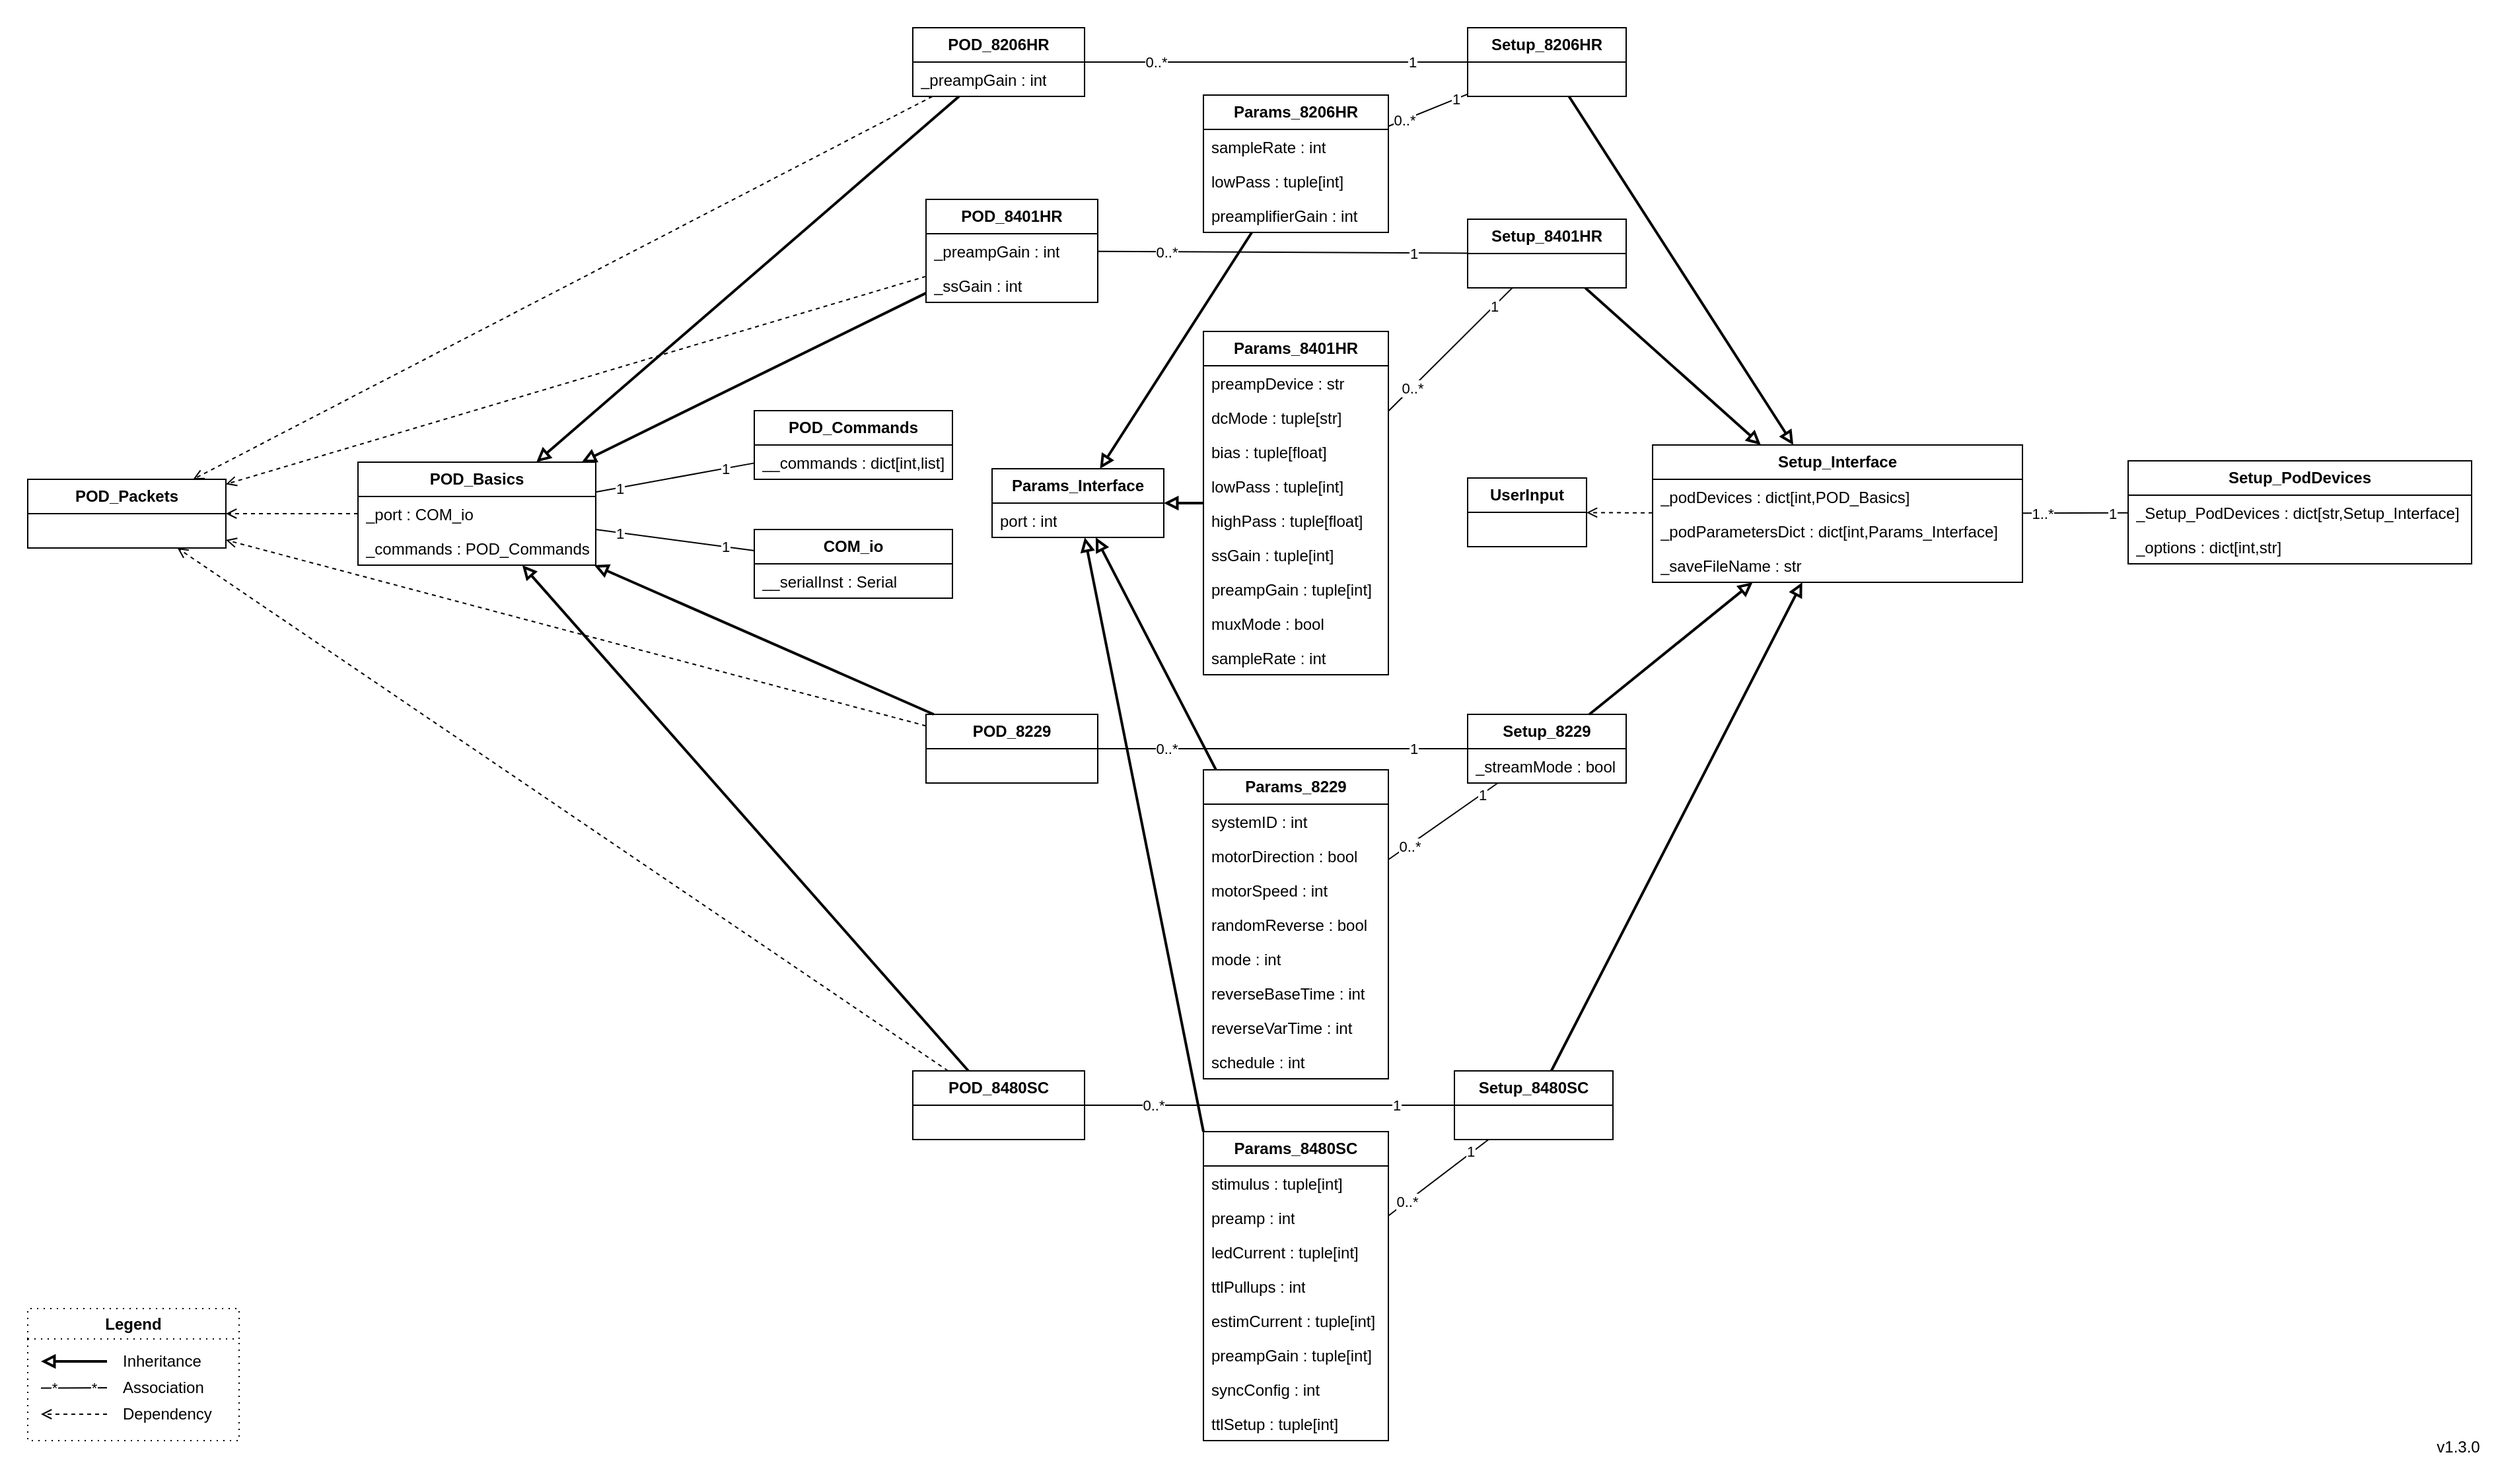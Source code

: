 <mxfile version="21.5.1" type="device">
  <diagram name="Page-1" id="8kIWOGsX5G2s9qzZLplj">
    <mxGraphModel dx="2268" dy="820" grid="1" gridSize="10" guides="1" tooltips="1" connect="1" arrows="1" fold="1" page="1" pageScale="1" pageWidth="850" pageHeight="1100" math="0" shadow="0">
      <root>
        <mxCell id="0" />
        <mxCell id="1" parent="0" />
        <mxCell id="rNg2EFlrI3MOSEz9Saxy-4" value="" style="rounded=0;whiteSpace=wrap;html=1;strokeColor=#FFFFFF;strokeWidth=1;" parent="1" vertex="1">
          <mxGeometry x="-800" y="40" width="1890" height="1110" as="geometry" />
        </mxCell>
        <mxCell id="bj3e3nzDXusCV7zQIcoZ-12" value="&lt;b&gt;POD_Commands&lt;/b&gt;" style="swimlane;fontStyle=0;childLayout=stackLayout;horizontal=1;startSize=26;fillColor=none;horizontalStack=0;resizeParent=1;resizeParentMax=0;resizeLast=0;collapsible=1;marginBottom=0;whiteSpace=wrap;html=1;" parent="1" vertex="1">
          <mxGeometry x="-230" y="350" width="150" height="52" as="geometry" />
        </mxCell>
        <mxCell id="bj3e3nzDXusCV7zQIcoZ-19" value="__commands : dict[int,list]" style="text;strokeColor=none;fillColor=none;align=left;verticalAlign=top;spacingLeft=4;spacingRight=4;overflow=hidden;rotatable=0;points=[[0,0.5],[1,0.5]];portConstraint=eastwest;whiteSpace=wrap;html=1;" parent="bj3e3nzDXusCV7zQIcoZ-12" vertex="1">
          <mxGeometry y="26" width="150" height="26" as="geometry" />
        </mxCell>
        <mxCell id="bj3e3nzDXusCV7zQIcoZ-21" value="&lt;b&gt;POD_8401HR&lt;/b&gt;" style="swimlane;fontStyle=0;childLayout=stackLayout;horizontal=1;startSize=26;fillColor=none;horizontalStack=0;resizeParent=1;resizeParentMax=0;resizeLast=0;collapsible=1;marginBottom=0;whiteSpace=wrap;html=1;" parent="1" vertex="1">
          <mxGeometry x="-100" y="190" width="130" height="78" as="geometry" />
        </mxCell>
        <mxCell id="bj3e3nzDXusCV7zQIcoZ-24" value="_preampGain : int" style="text;strokeColor=none;fillColor=none;align=left;verticalAlign=top;spacingLeft=4;spacingRight=4;overflow=hidden;rotatable=0;points=[[0,0.5],[1,0.5]];portConstraint=eastwest;whiteSpace=wrap;html=1;" parent="bj3e3nzDXusCV7zQIcoZ-21" vertex="1">
          <mxGeometry y="26" width="130" height="26" as="geometry" />
        </mxCell>
        <mxCell id="bj3e3nzDXusCV7zQIcoZ-30" value="_ssGain : int" style="text;strokeColor=none;fillColor=none;align=left;verticalAlign=top;spacingLeft=4;spacingRight=4;overflow=hidden;rotatable=0;points=[[0,0.5],[1,0.5]];portConstraint=eastwest;whiteSpace=wrap;html=1;" parent="bj3e3nzDXusCV7zQIcoZ-21" vertex="1">
          <mxGeometry y="52" width="130" height="26" as="geometry" />
        </mxCell>
        <mxCell id="bj3e3nzDXusCV7zQIcoZ-31" value="&lt;b&gt;POD_Packets&lt;/b&gt;" style="swimlane;fontStyle=0;childLayout=stackLayout;horizontal=1;startSize=26;fillColor=none;horizontalStack=0;resizeParent=1;resizeParentMax=0;resizeLast=0;collapsible=1;marginBottom=0;whiteSpace=wrap;html=1;" parent="1" vertex="1">
          <mxGeometry x="-780" y="402" width="150" height="52" as="geometry" />
        </mxCell>
        <mxCell id="bj3e3nzDXusCV7zQIcoZ-35" value="&lt;b&gt;COM_io&lt;/b&gt;" style="swimlane;fontStyle=0;childLayout=stackLayout;horizontal=1;startSize=26;fillColor=none;horizontalStack=0;resizeParent=1;resizeParentMax=0;resizeLast=0;collapsible=1;marginBottom=0;whiteSpace=wrap;html=1;" parent="1" vertex="1">
          <mxGeometry x="-230" y="440" width="150" height="52" as="geometry" />
        </mxCell>
        <mxCell id="bj3e3nzDXusCV7zQIcoZ-36" value="__serialInst :&amp;nbsp;Serial" style="text;strokeColor=none;fillColor=none;align=left;verticalAlign=top;spacingLeft=4;spacingRight=4;overflow=hidden;rotatable=0;points=[[0,0.5],[1,0.5]];portConstraint=eastwest;whiteSpace=wrap;html=1;shadow=1;" parent="bj3e3nzDXusCV7zQIcoZ-35" vertex="1">
          <mxGeometry y="26" width="150" height="26" as="geometry" />
        </mxCell>
        <mxCell id="bj3e3nzDXusCV7zQIcoZ-44" value="Setup_PodDevices" style="swimlane;fontStyle=1;childLayout=stackLayout;horizontal=1;startSize=26;fillColor=none;horizontalStack=0;resizeParent=1;resizeParentMax=0;resizeLast=0;collapsible=1;marginBottom=0;whiteSpace=wrap;html=1;" parent="1" vertex="1">
          <mxGeometry x="810" y="388" width="260" height="78" as="geometry" />
        </mxCell>
        <mxCell id="bj3e3nzDXusCV7zQIcoZ-45" value="_Setup_PodDevices : dict[str,Setup_Interface&lt;span style=&quot;background-color: initial;&quot;&gt;]&amp;nbsp;&lt;/span&gt;" style="text;strokeColor=none;fillColor=none;align=left;verticalAlign=top;spacingLeft=4;spacingRight=4;overflow=hidden;rotatable=0;points=[[0,0.5],[1,0.5]];portConstraint=eastwest;whiteSpace=wrap;html=1;shadow=1;" parent="bj3e3nzDXusCV7zQIcoZ-44" vertex="1">
          <mxGeometry y="26" width="260" height="26" as="geometry" />
        </mxCell>
        <mxCell id="bj3e3nzDXusCV7zQIcoZ-47" value="_options : dict[int,str]" style="text;strokeColor=none;fillColor=none;align=left;verticalAlign=top;spacingLeft=4;spacingRight=4;overflow=hidden;rotatable=0;points=[[0,0.5],[1,0.5]];portConstraint=eastwest;whiteSpace=wrap;html=1;" parent="bj3e3nzDXusCV7zQIcoZ-44" vertex="1">
          <mxGeometry y="52" width="260" height="26" as="geometry" />
        </mxCell>
        <mxCell id="bj3e3nzDXusCV7zQIcoZ-48" value="Setup_Interface" style="swimlane;fontStyle=1;childLayout=stackLayout;horizontal=1;startSize=26;fillColor=none;horizontalStack=0;resizeParent=1;resizeParentMax=0;resizeLast=0;collapsible=1;marginBottom=0;whiteSpace=wrap;html=1;" parent="1" vertex="1">
          <mxGeometry x="450" y="376" width="280" height="104" as="geometry" />
        </mxCell>
        <mxCell id="bj3e3nzDXusCV7zQIcoZ-51" value="_podDevices : dict[int,POD_Basics]" style="text;strokeColor=none;fillColor=none;align=left;verticalAlign=top;spacingLeft=4;spacingRight=4;overflow=hidden;rotatable=0;points=[[0,0.5],[1,0.5]];portConstraint=eastwest;whiteSpace=wrap;html=1;" parent="bj3e3nzDXusCV7zQIcoZ-48" vertex="1">
          <mxGeometry y="26" width="280" height="26" as="geometry" />
        </mxCell>
        <mxCell id="bj3e3nzDXusCV7zQIcoZ-52" value="_podParametersDict : dict[int,Params_Interface&lt;span style=&quot;background-color: initial;&quot;&gt;]&lt;/span&gt;" style="text;strokeColor=none;fillColor=none;align=left;verticalAlign=top;spacingLeft=4;spacingRight=4;overflow=hidden;rotatable=0;points=[[0,0.5],[1,0.5]];portConstraint=eastwest;whiteSpace=wrap;html=1;" parent="bj3e3nzDXusCV7zQIcoZ-48" vertex="1">
          <mxGeometry y="52" width="280" height="26" as="geometry" />
        </mxCell>
        <mxCell id="bj3e3nzDXusCV7zQIcoZ-3" value="_saveFileName : str" style="text;strokeColor=none;fillColor=none;align=left;verticalAlign=top;spacingLeft=4;spacingRight=4;overflow=hidden;rotatable=0;points=[[0,0.5],[1,0.5]];portConstraint=eastwest;whiteSpace=wrap;html=1;" parent="bj3e3nzDXusCV7zQIcoZ-48" vertex="1">
          <mxGeometry y="78" width="280" height="26" as="geometry" />
        </mxCell>
        <mxCell id="bj3e3nzDXusCV7zQIcoZ-25" value="POD_8206HR" style="swimlane;fontStyle=1;childLayout=stackLayout;horizontal=1;startSize=26;fillColor=none;horizontalStack=0;resizeParent=1;resizeParentMax=0;resizeLast=0;collapsible=1;marginBottom=0;whiteSpace=wrap;html=1;" parent="1" vertex="1">
          <mxGeometry x="-110" y="60" width="130" height="52" as="geometry" />
        </mxCell>
        <mxCell id="bj3e3nzDXusCV7zQIcoZ-28" value="_preampGain : int" style="text;strokeColor=none;fillColor=none;align=left;verticalAlign=top;spacingLeft=4;spacingRight=4;overflow=hidden;rotatable=0;points=[[0,0.5],[1,0.5]];portConstraint=eastwest;whiteSpace=wrap;html=1;" parent="bj3e3nzDXusCV7zQIcoZ-25" vertex="1">
          <mxGeometry y="26" width="130" height="26" as="geometry" />
        </mxCell>
        <mxCell id="12" value="Legend" style="swimlane;whiteSpace=wrap;html=1;gradientColor=none;dashed=1;dashPattern=1 4;" parent="1" vertex="1">
          <mxGeometry x="-780" y="1030" width="160" height="100" as="geometry" />
        </mxCell>
        <mxCell id="7" value="Inheritance" style="text;html=1;strokeColor=none;fillColor=none;align=left;verticalAlign=middle;whiteSpace=wrap;rounded=0;" parent="12" vertex="1">
          <mxGeometry x="70" y="30" width="80" height="20" as="geometry" />
        </mxCell>
        <mxCell id="4" value="" style="endArrow=block;html=1;endFill=0;strokeWidth=2;" parent="12" edge="1">
          <mxGeometry width="50" height="50" relative="1" as="geometry">
            <mxPoint x="60" y="40" as="sourcePoint" />
            <mxPoint x="10" y="40" as="targetPoint" />
          </mxGeometry>
        </mxCell>
        <mxCell id="8" value="Association" style="text;html=1;strokeColor=none;fillColor=none;align=left;verticalAlign=middle;whiteSpace=wrap;rounded=0;" parent="12" vertex="1">
          <mxGeometry x="70" y="50" width="80" height="20" as="geometry" />
        </mxCell>
        <mxCell id="4rP3tmyDoXCIiBvURkH--39" value="" style="endArrow=open;html=1;endFill=0;dashed=1;" parent="12" edge="1">
          <mxGeometry width="50" height="50" relative="1" as="geometry">
            <mxPoint x="60" y="80" as="sourcePoint" />
            <mxPoint x="10" y="80" as="targetPoint" />
          </mxGeometry>
        </mxCell>
        <mxCell id="4rP3tmyDoXCIiBvURkH--40" value="Dependency" style="text;html=1;strokeColor=none;fillColor=none;align=left;verticalAlign=middle;whiteSpace=wrap;rounded=0;" parent="12" vertex="1">
          <mxGeometry x="70" y="70" width="80" height="20" as="geometry" />
        </mxCell>
        <mxCell id="4rP3tmyDoXCIiBvURkH--67" value="" style="endArrow=none;html=1;endFill=0;" parent="12" edge="1">
          <mxGeometry width="50" height="50" relative="1" as="geometry">
            <mxPoint x="60" y="60" as="sourcePoint" />
            <mxPoint x="10" y="60.25" as="targetPoint" />
          </mxGeometry>
        </mxCell>
        <mxCell id="4rP3tmyDoXCIiBvURkH--68" value="*" style="edgeLabel;html=1;align=center;verticalAlign=middle;resizable=0;points=[];" parent="4rP3tmyDoXCIiBvURkH--67" vertex="1" connectable="0">
          <mxGeometry x="0.627" relative="1" as="geometry">
            <mxPoint as="offset" />
          </mxGeometry>
        </mxCell>
        <mxCell id="4rP3tmyDoXCIiBvURkH--69" value="*&lt;br&gt;" style="edgeLabel;html=1;align=center;verticalAlign=middle;resizable=0;points=[];" parent="4rP3tmyDoXCIiBvURkH--67" vertex="1" connectable="0">
          <mxGeometry x="-0.706" relative="1" as="geometry">
            <mxPoint x="-3" as="offset" />
          </mxGeometry>
        </mxCell>
        <mxCell id="bj3e3nzDXusCV7zQIcoZ-6" value="POD_Basics" style="swimlane;fontStyle=1;childLayout=stackLayout;horizontal=1;startSize=26;fillColor=none;horizontalStack=0;resizeParent=1;resizeParentMax=0;resizeLast=0;collapsible=1;marginBottom=0;whiteSpace=wrap;html=1;" parent="1" vertex="1">
          <mxGeometry x="-530" y="389" width="180" height="78" as="geometry" />
        </mxCell>
        <mxCell id="bj3e3nzDXusCV7zQIcoZ-10" value="_port : COM_io" style="text;strokeColor=none;fillColor=none;align=left;verticalAlign=top;spacingLeft=4;spacingRight=4;overflow=hidden;rotatable=0;points=[[0,0.5],[1,0.5]];portConstraint=eastwest;whiteSpace=wrap;html=1;" parent="bj3e3nzDXusCV7zQIcoZ-6" vertex="1">
          <mxGeometry y="26" width="180" height="26" as="geometry" />
        </mxCell>
        <mxCell id="bj3e3nzDXusCV7zQIcoZ-11" value="_commands : POD_Commands" style="text;strokeColor=none;fillColor=none;align=left;verticalAlign=top;spacingLeft=4;spacingRight=4;overflow=hidden;rotatable=0;points=[[0,0.5],[1,0.5]];portConstraint=eastwest;whiteSpace=wrap;html=1;" parent="bj3e3nzDXusCV7zQIcoZ-6" vertex="1">
          <mxGeometry y="52" width="180" height="26" as="geometry" />
        </mxCell>
        <mxCell id="bx1p0kPIpxOsbpVViYsy-21" value="Params_8401HR" style="swimlane;fontStyle=1;childLayout=stackLayout;horizontal=1;startSize=26;fillColor=none;horizontalStack=0;resizeParent=1;resizeParentMax=0;resizeLast=0;collapsible=1;marginBottom=0;whiteSpace=wrap;html=1;" parent="1" vertex="1">
          <mxGeometry x="110" y="290" width="140" height="260" as="geometry" />
        </mxCell>
        <mxCell id="bx1p0kPIpxOsbpVViYsy-22" value="preampDevice : str" style="text;strokeColor=none;fillColor=none;align=left;verticalAlign=top;spacingLeft=4;spacingRight=4;overflow=hidden;rotatable=0;points=[[0,0.5],[1,0.5]];portConstraint=eastwest;whiteSpace=wrap;html=1;" parent="bx1p0kPIpxOsbpVViYsy-21" vertex="1">
          <mxGeometry y="26" width="140" height="26" as="geometry" />
        </mxCell>
        <mxCell id="bx1p0kPIpxOsbpVViYsy-32" value="dcMode : tuple[str]" style="text;strokeColor=none;fillColor=none;align=left;verticalAlign=top;spacingLeft=4;spacingRight=4;overflow=hidden;rotatable=0;points=[[0,0.5],[1,0.5]];portConstraint=eastwest;whiteSpace=wrap;html=1;" parent="bx1p0kPIpxOsbpVViYsy-21" vertex="1">
          <mxGeometry y="52" width="140" height="26" as="geometry" />
        </mxCell>
        <mxCell id="bx1p0kPIpxOsbpVViYsy-31" value="bias : tuple[float]" style="text;strokeColor=none;fillColor=none;align=left;verticalAlign=top;spacingLeft=4;spacingRight=4;overflow=hidden;rotatable=0;points=[[0,0.5],[1,0.5]];portConstraint=eastwest;whiteSpace=wrap;html=1;" parent="bx1p0kPIpxOsbpVViYsy-21" vertex="1">
          <mxGeometry y="78" width="140" height="26" as="geometry" />
        </mxCell>
        <mxCell id="bx1p0kPIpxOsbpVViYsy-23" value="lowPass : tuple[int]" style="text;strokeColor=none;fillColor=none;align=left;verticalAlign=top;spacingLeft=4;spacingRight=4;overflow=hidden;rotatable=0;points=[[0,0.5],[1,0.5]];portConstraint=eastwest;whiteSpace=wrap;html=1;" parent="bx1p0kPIpxOsbpVViYsy-21" vertex="1">
          <mxGeometry y="104" width="140" height="26" as="geometry" />
        </mxCell>
        <mxCell id="bx1p0kPIpxOsbpVViYsy-28" value="highPass : tuple[float]" style="text;strokeColor=none;fillColor=none;align=left;verticalAlign=top;spacingLeft=4;spacingRight=4;overflow=hidden;rotatable=0;points=[[0,0.5],[1,0.5]];portConstraint=eastwest;whiteSpace=wrap;html=1;" parent="bx1p0kPIpxOsbpVViYsy-21" vertex="1">
          <mxGeometry y="130" width="140" height="26" as="geometry" />
        </mxCell>
        <mxCell id="bx1p0kPIpxOsbpVViYsy-29" value="ssGain : tuple[int]" style="text;strokeColor=none;fillColor=none;align=left;verticalAlign=top;spacingLeft=4;spacingRight=4;overflow=hidden;rotatable=0;points=[[0,0.5],[1,0.5]];portConstraint=eastwest;whiteSpace=wrap;html=1;" parent="bx1p0kPIpxOsbpVViYsy-21" vertex="1">
          <mxGeometry y="156" width="140" height="26" as="geometry" />
        </mxCell>
        <mxCell id="bx1p0kPIpxOsbpVViYsy-30" value="preampGain : tuple[int]" style="text;strokeColor=none;fillColor=none;align=left;verticalAlign=top;spacingLeft=4;spacingRight=4;overflow=hidden;rotatable=0;points=[[0,0.5],[1,0.5]];portConstraint=eastwest;whiteSpace=wrap;html=1;" parent="bx1p0kPIpxOsbpVViYsy-21" vertex="1">
          <mxGeometry y="182" width="140" height="26" as="geometry" />
        </mxCell>
        <mxCell id="bx1p0kPIpxOsbpVViYsy-27" value="muxMode : bool" style="text;strokeColor=none;fillColor=none;align=left;verticalAlign=top;spacingLeft=4;spacingRight=4;overflow=hidden;rotatable=0;points=[[0,0.5],[1,0.5]];portConstraint=eastwest;whiteSpace=wrap;html=1;" parent="bx1p0kPIpxOsbpVViYsy-21" vertex="1">
          <mxGeometry y="208" width="140" height="26" as="geometry" />
        </mxCell>
        <mxCell id="bx1p0kPIpxOsbpVViYsy-26" value="sampleRate : int" style="text;strokeColor=none;fillColor=none;align=left;verticalAlign=top;spacingLeft=4;spacingRight=4;overflow=hidden;rotatable=0;points=[[0,0.5],[1,0.5]];portConstraint=eastwest;whiteSpace=wrap;html=1;" parent="bx1p0kPIpxOsbpVViYsy-21" vertex="1">
          <mxGeometry y="234" width="140" height="26" as="geometry" />
        </mxCell>
        <mxCell id="bx1p0kPIpxOsbpVViYsy-33" value="" style="endArrow=none;html=1;endFill=0;" parent="1" source="bj3e3nzDXusCV7zQIcoZ-6" target="bj3e3nzDXusCV7zQIcoZ-12" edge="1">
          <mxGeometry width="50" height="50" relative="1" as="geometry">
            <mxPoint x="745" y="261.5" as="sourcePoint" />
            <mxPoint x="715" y="261.5" as="targetPoint" />
          </mxGeometry>
        </mxCell>
        <mxCell id="4rP3tmyDoXCIiBvURkH--42" value="1" style="edgeLabel;html=1;align=center;verticalAlign=middle;resizable=0;points=[];" parent="bx1p0kPIpxOsbpVViYsy-33" vertex="1" connectable="0">
          <mxGeometry x="0.627" relative="1" as="geometry">
            <mxPoint as="offset" />
          </mxGeometry>
        </mxCell>
        <mxCell id="4rP3tmyDoXCIiBvURkH--44" value="1" style="edgeLabel;html=1;align=center;verticalAlign=middle;resizable=0;points=[];" parent="bx1p0kPIpxOsbpVViYsy-33" vertex="1" connectable="0">
          <mxGeometry x="-0.706" relative="1" as="geometry">
            <mxPoint as="offset" />
          </mxGeometry>
        </mxCell>
        <mxCell id="bx1p0kPIpxOsbpVViYsy-34" value="" style="endArrow=block;html=1;endFill=0;strokeWidth=2;" parent="1" source="bx1p0kPIpxOsbpVViYsy-14" target="bx1p0kPIpxOsbpVViYsy-13" edge="1">
          <mxGeometry width="50" height="50" relative="1" as="geometry">
            <mxPoint x="730" y="-32" as="sourcePoint" />
            <mxPoint x="700" y="-32" as="targetPoint" />
          </mxGeometry>
        </mxCell>
        <mxCell id="bx1p0kPIpxOsbpVViYsy-35" value="" style="endArrow=block;html=1;endFill=0;strokeWidth=2;" parent="1" source="bx1p0kPIpxOsbpVViYsy-21" target="bx1p0kPIpxOsbpVViYsy-13" edge="1">
          <mxGeometry width="50" height="50" relative="1" as="geometry">
            <mxPoint x="-350" y="422" as="sourcePoint" />
            <mxPoint x="-430" y="416" as="targetPoint" />
          </mxGeometry>
        </mxCell>
        <mxCell id="bx1p0kPIpxOsbpVViYsy-36" value="" style="endArrow=block;html=1;endFill=0;strokeWidth=2;" parent="1" source="bj3e3nzDXusCV7zQIcoZ-25" target="bj3e3nzDXusCV7zQIcoZ-6" edge="1">
          <mxGeometry width="50" height="50" relative="1" as="geometry">
            <mxPoint x="730" y="-70" as="sourcePoint" />
            <mxPoint x="700" y="-70" as="targetPoint" />
          </mxGeometry>
        </mxCell>
        <mxCell id="bx1p0kPIpxOsbpVViYsy-37" value="" style="endArrow=block;html=1;endFill=0;strokeWidth=2;" parent="1" source="bj3e3nzDXusCV7zQIcoZ-21" target="bj3e3nzDXusCV7zQIcoZ-6" edge="1">
          <mxGeometry width="50" height="50" relative="1" as="geometry">
            <mxPoint x="10" y="50" as="sourcePoint" />
            <mxPoint x="-70" y="53" as="targetPoint" />
          </mxGeometry>
        </mxCell>
        <mxCell id="bx1p0kPIpxOsbpVViYsy-43" value="" style="endArrow=block;html=1;endFill=0;strokeWidth=2;" parent="1" source="bj3e3nzDXusCV7zQIcoZ-39" target="bj3e3nzDXusCV7zQIcoZ-48" edge="1">
          <mxGeometry width="50" height="50" relative="1" as="geometry">
            <mxPoint x="10" y="108" as="sourcePoint" />
            <mxPoint x="-70" y="90" as="targetPoint" />
          </mxGeometry>
        </mxCell>
        <mxCell id="bx1p0kPIpxOsbpVViYsy-44" value="" style="endArrow=block;html=1;endFill=0;strokeWidth=2;" parent="1" source="e9Xbp3W30nfaAwJdSSRC-5" target="bj3e3nzDXusCV7zQIcoZ-48" edge="1">
          <mxGeometry width="50" height="50" relative="1" as="geometry">
            <mxPoint x="469" y="109" as="sourcePoint" />
            <mxPoint x="232" y="258" as="targetPoint" />
          </mxGeometry>
        </mxCell>
        <mxCell id="bx1p0kPIpxOsbpVViYsy-45" value="" style="endArrow=open;html=1;endFill=0;dashed=1;" parent="1" source="bj3e3nzDXusCV7zQIcoZ-6" target="bj3e3nzDXusCV7zQIcoZ-31" edge="1">
          <mxGeometry width="50" height="50" relative="1" as="geometry">
            <mxPoint x="-335" y="364.5" as="sourcePoint" />
            <mxPoint x="-415" y="361.5" as="targetPoint" />
          </mxGeometry>
        </mxCell>
        <mxCell id="bx1p0kPIpxOsbpVViYsy-13" value="Params_Interface" style="swimlane;fontStyle=1;childLayout=stackLayout;horizontal=1;startSize=26;fillColor=none;horizontalStack=0;resizeParent=1;resizeParentMax=0;resizeLast=0;collapsible=1;marginBottom=0;whiteSpace=wrap;html=1;" parent="1" vertex="1">
          <mxGeometry x="-50" y="394" width="130" height="52" as="geometry" />
        </mxCell>
        <mxCell id="bx1p0kPIpxOsbpVViYsy-15" value="port : int" style="text;strokeColor=none;fillColor=none;align=left;verticalAlign=top;spacingLeft=4;spacingRight=4;overflow=hidden;rotatable=0;points=[[0,0.5],[1,0.5]];portConstraint=eastwest;whiteSpace=wrap;html=1;" parent="bx1p0kPIpxOsbpVViYsy-13" vertex="1">
          <mxGeometry y="26" width="130" height="26" as="geometry" />
        </mxCell>
        <mxCell id="bx1p0kPIpxOsbpVViYsy-14" value="Params_8206HR" style="swimlane;fontStyle=1;childLayout=stackLayout;horizontal=1;startSize=26;fillColor=none;horizontalStack=0;resizeParent=1;resizeParentMax=0;resizeLast=0;collapsible=1;marginBottom=0;whiteSpace=wrap;html=1;" parent="1" vertex="1">
          <mxGeometry x="110" y="111" width="140" height="104" as="geometry" />
        </mxCell>
        <mxCell id="bx1p0kPIpxOsbpVViYsy-20" value="sampleRate : int" style="text;strokeColor=none;fillColor=none;align=left;verticalAlign=top;spacingLeft=4;spacingRight=4;overflow=hidden;rotatable=0;points=[[0,0.5],[1,0.5]];portConstraint=eastwest;whiteSpace=wrap;html=1;" parent="bx1p0kPIpxOsbpVViYsy-14" vertex="1">
          <mxGeometry y="26" width="140" height="26" as="geometry" />
        </mxCell>
        <mxCell id="bx1p0kPIpxOsbpVViYsy-18" value="lowPass : tuple[int]" style="text;strokeColor=none;fillColor=none;align=left;verticalAlign=top;spacingLeft=4;spacingRight=4;overflow=hidden;rotatable=0;points=[[0,0.5],[1,0.5]];portConstraint=eastwest;whiteSpace=wrap;html=1;" parent="bx1p0kPIpxOsbpVViYsy-14" vertex="1">
          <mxGeometry y="52" width="140" height="26" as="geometry" />
        </mxCell>
        <mxCell id="bx1p0kPIpxOsbpVViYsy-17" value="preamplifierGain : int" style="text;strokeColor=none;fillColor=none;align=left;verticalAlign=top;spacingLeft=4;spacingRight=4;overflow=hidden;rotatable=0;points=[[0,0.5],[1,0.5]];portConstraint=eastwest;whiteSpace=wrap;html=1;" parent="bx1p0kPIpxOsbpVViYsy-14" vertex="1">
          <mxGeometry y="78" width="140" height="26" as="geometry" />
        </mxCell>
        <mxCell id="bj3e3nzDXusCV7zQIcoZ-39" value="Setup_8206HR" style="swimlane;fontStyle=1;childLayout=stackLayout;horizontal=1;startSize=26;fillColor=none;horizontalStack=0;resizeParent=1;resizeParentMax=0;resizeLast=0;collapsible=1;marginBottom=0;whiteSpace=wrap;html=1;" parent="1" vertex="1">
          <mxGeometry x="310" y="60" width="120" height="52" as="geometry" />
        </mxCell>
        <mxCell id="e9Xbp3W30nfaAwJdSSRC-5" value="Setup_8401HR" style="swimlane;fontStyle=1;childLayout=stackLayout;horizontal=1;startSize=26;fillColor=none;horizontalStack=0;resizeParent=1;resizeParentMax=0;resizeLast=0;collapsible=1;marginBottom=0;whiteSpace=wrap;html=1;" parent="1" vertex="1">
          <mxGeometry x="310" y="205" width="120" height="52" as="geometry" />
        </mxCell>
        <mxCell id="e9Xbp3W30nfaAwJdSSRC-1" value="UserInput&lt;span style=&quot;color: rgb(230, 237, 243); font-family: ui-monospace, SFMono-Regular, &amp;quot;SF Mono&amp;quot;, Menlo, Consolas, &amp;quot;Liberation Mono&amp;quot;, monospace; font-weight: 400; text-align: start; background-color: rgba(46, 160, 67, 0.15);&quot;&gt; &lt;/span&gt;" style="swimlane;fontStyle=1;childLayout=stackLayout;horizontal=1;startSize=26;fillColor=none;horizontalStack=0;resizeParent=1;resizeParentMax=0;resizeLast=0;collapsible=1;marginBottom=0;whiteSpace=wrap;html=1;" parent="1" vertex="1">
          <mxGeometry x="310" y="401" width="90" height="52" as="geometry" />
        </mxCell>
        <mxCell id="bx1p0kPIpxOsbpVViYsy-47" value="" style="endArrow=open;html=1;endFill=0;dashed=1;" parent="1" source="bj3e3nzDXusCV7zQIcoZ-48" target="e9Xbp3W30nfaAwJdSSRC-1" edge="1">
          <mxGeometry width="50" height="50" relative="1" as="geometry">
            <mxPoint x="44" y="116" as="sourcePoint" />
            <mxPoint x="-156" y="198" as="targetPoint" />
          </mxGeometry>
        </mxCell>
        <mxCell id="bx1p0kPIpxOsbpVViYsy-49" value="POD_8229" style="swimlane;fontStyle=1;childLayout=stackLayout;horizontal=1;startSize=26;fillColor=none;horizontalStack=0;resizeParent=1;resizeParentMax=0;resizeLast=0;collapsible=1;marginBottom=0;whiteSpace=wrap;html=1;" parent="1" vertex="1">
          <mxGeometry x="-100" y="580" width="130" height="52" as="geometry" />
        </mxCell>
        <mxCell id="bx1p0kPIpxOsbpVViYsy-51" value="" style="endArrow=block;html=1;endFill=0;strokeWidth=2;" parent="1" source="bx1p0kPIpxOsbpVViYsy-49" target="bj3e3nzDXusCV7zQIcoZ-6" edge="1">
          <mxGeometry width="50" height="50" relative="1" as="geometry">
            <mxPoint x="-22" y="151" as="sourcePoint" />
            <mxPoint x="-80" y="162" as="targetPoint" />
          </mxGeometry>
        </mxCell>
        <mxCell id="Au0DEcnGLnKyeH4aQmwk-12" value="Params_8229&lt;span style=&quot;color: rgb(230, 237, 243); font-family: ui-monospace, SFMono-Regular, &amp;quot;SF Mono&amp;quot;, Menlo, Consolas, &amp;quot;Liberation Mono&amp;quot;, monospace; font-weight: 400; text-align: start; background-color: rgba(46, 160, 67, 0.15);&quot;&gt; &lt;/span&gt;" style="swimlane;fontStyle=1;childLayout=stackLayout;horizontal=1;startSize=26;fillColor=none;horizontalStack=0;resizeParent=1;resizeParentMax=0;resizeLast=0;collapsible=1;marginBottom=0;whiteSpace=wrap;html=1;" parent="1" vertex="1">
          <mxGeometry x="110" y="622" width="140" height="234" as="geometry" />
        </mxCell>
        <mxCell id="Au0DEcnGLnKyeH4aQmwk-14" value="systemID : int&lt;br&gt;" style="text;strokeColor=none;fillColor=none;align=left;verticalAlign=top;spacingLeft=4;spacingRight=4;overflow=hidden;rotatable=0;points=[[0,0.5],[1,0.5]];portConstraint=eastwest;whiteSpace=wrap;html=1;" parent="Au0DEcnGLnKyeH4aQmwk-12" vertex="1">
          <mxGeometry y="26" width="140" height="26" as="geometry" />
        </mxCell>
        <mxCell id="Au0DEcnGLnKyeH4aQmwk-15" value="motorDirection : bool" style="text;strokeColor=none;fillColor=none;align=left;verticalAlign=top;spacingLeft=4;spacingRight=4;overflow=hidden;rotatable=0;points=[[0,0.5],[1,0.5]];portConstraint=eastwest;whiteSpace=wrap;html=1;" parent="Au0DEcnGLnKyeH4aQmwk-12" vertex="1">
          <mxGeometry y="52" width="140" height="26" as="geometry" />
        </mxCell>
        <mxCell id="Au0DEcnGLnKyeH4aQmwk-25" value="motorSpeed : int" style="text;strokeColor=none;fillColor=none;align=left;verticalAlign=top;spacingLeft=4;spacingRight=4;overflow=hidden;rotatable=0;points=[[0,0.5],[1,0.5]];portConstraint=eastwest;whiteSpace=wrap;html=1;" parent="Au0DEcnGLnKyeH4aQmwk-12" vertex="1">
          <mxGeometry y="78" width="140" height="26" as="geometry" />
        </mxCell>
        <mxCell id="Au0DEcnGLnKyeH4aQmwk-24" value="randomReverse : bool" style="text;strokeColor=none;fillColor=none;align=left;verticalAlign=top;spacingLeft=4;spacingRight=4;overflow=hidden;rotatable=0;points=[[0,0.5],[1,0.5]];portConstraint=eastwest;whiteSpace=wrap;html=1;" parent="Au0DEcnGLnKyeH4aQmwk-12" vertex="1">
          <mxGeometry y="104" width="140" height="26" as="geometry" />
        </mxCell>
        <mxCell id="Au0DEcnGLnKyeH4aQmwk-23" value="mode : int" style="text;strokeColor=none;fillColor=none;align=left;verticalAlign=top;spacingLeft=4;spacingRight=4;overflow=hidden;rotatable=0;points=[[0,0.5],[1,0.5]];portConstraint=eastwest;whiteSpace=wrap;html=1;" parent="Au0DEcnGLnKyeH4aQmwk-12" vertex="1">
          <mxGeometry y="130" width="140" height="26" as="geometry" />
        </mxCell>
        <mxCell id="Au0DEcnGLnKyeH4aQmwk-22" value="reverseBaseTime : int" style="text;strokeColor=none;fillColor=none;align=left;verticalAlign=top;spacingLeft=4;spacingRight=4;overflow=hidden;rotatable=0;points=[[0,0.5],[1,0.5]];portConstraint=eastwest;whiteSpace=wrap;html=1;" parent="Au0DEcnGLnKyeH4aQmwk-12" vertex="1">
          <mxGeometry y="156" width="140" height="26" as="geometry" />
        </mxCell>
        <mxCell id="Au0DEcnGLnKyeH4aQmwk-21" value="reverseVarTime : int" style="text;strokeColor=none;fillColor=none;align=left;verticalAlign=top;spacingLeft=4;spacingRight=4;overflow=hidden;rotatable=0;points=[[0,0.5],[1,0.5]];portConstraint=eastwest;whiteSpace=wrap;html=1;" parent="Au0DEcnGLnKyeH4aQmwk-12" vertex="1">
          <mxGeometry y="182" width="140" height="26" as="geometry" />
        </mxCell>
        <mxCell id="Au0DEcnGLnKyeH4aQmwk-20" value="schedule : int" style="text;strokeColor=none;fillColor=none;align=left;verticalAlign=top;spacingLeft=4;spacingRight=4;overflow=hidden;rotatable=0;points=[[0,0.5],[1,0.5]];portConstraint=eastwest;whiteSpace=wrap;html=1;" parent="Au0DEcnGLnKyeH4aQmwk-12" vertex="1">
          <mxGeometry y="208" width="140" height="26" as="geometry" />
        </mxCell>
        <mxCell id="Au0DEcnGLnKyeH4aQmwk-26" value="" style="endArrow=block;html=1;endFill=0;strokeWidth=2;" parent="1" source="Au0DEcnGLnKyeH4aQmwk-12" target="bx1p0kPIpxOsbpVViYsy-13" edge="1">
          <mxGeometry width="50" height="50" relative="1" as="geometry">
            <mxPoint x="-50" y="70" as="sourcePoint" />
            <mxPoint x="-82" y="86" as="targetPoint" />
          </mxGeometry>
        </mxCell>
        <mxCell id="Au0DEcnGLnKyeH4aQmwk-27" value="Setup_8229" style="swimlane;fontStyle=1;childLayout=stackLayout;horizontal=1;startSize=26;fillColor=none;horizontalStack=0;resizeParent=1;resizeParentMax=0;resizeLast=0;collapsible=1;marginBottom=0;whiteSpace=wrap;html=1;" parent="1" vertex="1">
          <mxGeometry x="310" y="580" width="120" height="52" as="geometry" />
        </mxCell>
        <mxCell id="Au0DEcnGLnKyeH4aQmwk-28" value="_streamMode : bool" style="text;strokeColor=none;fillColor=none;align=left;verticalAlign=top;spacingLeft=4;spacingRight=4;overflow=hidden;rotatable=0;points=[[0,0.5],[1,0.5]];portConstraint=eastwest;whiteSpace=wrap;html=1;" parent="Au0DEcnGLnKyeH4aQmwk-27" vertex="1">
          <mxGeometry y="26" width="120" height="26" as="geometry" />
        </mxCell>
        <mxCell id="Au0DEcnGLnKyeH4aQmwk-31" value="" style="endArrow=block;html=1;endFill=0;strokeWidth=2;" parent="1" source="Au0DEcnGLnKyeH4aQmwk-27" target="bj3e3nzDXusCV7zQIcoZ-48" edge="1">
          <mxGeometry width="50" height="50" relative="1" as="geometry">
            <mxPoint x="592" y="150" as="sourcePoint" />
            <mxPoint x="496" y="290" as="targetPoint" />
          </mxGeometry>
        </mxCell>
        <mxCell id="4rP3tmyDoXCIiBvURkH--17" value="POD_8480SC" style="swimlane;fontStyle=1;childLayout=stackLayout;horizontal=1;startSize=26;fillColor=none;horizontalStack=0;resizeParent=1;resizeParentMax=0;resizeLast=0;collapsible=1;marginBottom=0;whiteSpace=wrap;html=1;" parent="1" vertex="1">
          <mxGeometry x="-110" y="850" width="130" height="52" as="geometry" />
        </mxCell>
        <mxCell id="4rP3tmyDoXCIiBvURkH--18" value="Setup_8480SC" style="swimlane;fontStyle=1;childLayout=stackLayout;horizontal=1;startSize=26;fillColor=none;horizontalStack=0;resizeParent=1;resizeParentMax=0;resizeLast=0;collapsible=1;marginBottom=0;whiteSpace=wrap;html=1;" parent="1" vertex="1">
          <mxGeometry x="300" y="850" width="120" height="52" as="geometry" />
        </mxCell>
        <mxCell id="4rP3tmyDoXCIiBvURkH--19" value="" style="endArrow=block;html=1;endFill=0;strokeWidth=2;" parent="1" source="4rP3tmyDoXCIiBvURkH--17" target="bj3e3nzDXusCV7zQIcoZ-6" edge="1">
          <mxGeometry width="50" height="50" relative="1" as="geometry">
            <mxPoint x="-1" y="510" as="sourcePoint" />
            <mxPoint x="-144" y="164" as="targetPoint" />
          </mxGeometry>
        </mxCell>
        <mxCell id="4rP3tmyDoXCIiBvURkH--21" value="" style="endArrow=block;html=1;endFill=0;strokeWidth=2;" parent="1" source="4rP3tmyDoXCIiBvURkH--18" target="bj3e3nzDXusCV7zQIcoZ-48" edge="1">
          <mxGeometry width="50" height="50" relative="1" as="geometry">
            <mxPoint x="591" y="523" as="sourcePoint" />
            <mxPoint x="498" y="394" as="targetPoint" />
          </mxGeometry>
        </mxCell>
        <mxCell id="4rP3tmyDoXCIiBvURkH--22" value="Params_8480SC" style="swimlane;fontStyle=1;childLayout=stackLayout;horizontal=1;startSize=26;fillColor=none;horizontalStack=0;resizeParent=1;resizeParentMax=0;resizeLast=0;collapsible=1;marginBottom=0;whiteSpace=wrap;html=1;" parent="1" vertex="1">
          <mxGeometry x="110" y="896" width="140" height="234" as="geometry" />
        </mxCell>
        <mxCell id="4rP3tmyDoXCIiBvURkH--23" value="stimulus : tuple[int]" style="text;strokeColor=none;fillColor=none;align=left;verticalAlign=top;spacingLeft=4;spacingRight=4;overflow=hidden;rotatable=0;points=[[0,0.5],[1,0.5]];portConstraint=eastwest;whiteSpace=wrap;html=1;" parent="4rP3tmyDoXCIiBvURkH--22" vertex="1">
          <mxGeometry y="26" width="140" height="26" as="geometry" />
        </mxCell>
        <mxCell id="4rP3tmyDoXCIiBvURkH--24" value="preamp : int" style="text;strokeColor=none;fillColor=none;align=left;verticalAlign=top;spacingLeft=4;spacingRight=4;overflow=hidden;rotatable=0;points=[[0,0.5],[1,0.5]];portConstraint=eastwest;whiteSpace=wrap;html=1;" parent="4rP3tmyDoXCIiBvURkH--22" vertex="1">
          <mxGeometry y="52" width="140" height="26" as="geometry" />
        </mxCell>
        <mxCell id="4rP3tmyDoXCIiBvURkH--25" value="ledCurrent : tuple[int]" style="text;strokeColor=none;fillColor=none;align=left;verticalAlign=top;spacingLeft=4;spacingRight=4;overflow=hidden;rotatable=0;points=[[0,0.5],[1,0.5]];portConstraint=eastwest;whiteSpace=wrap;html=1;" parent="4rP3tmyDoXCIiBvURkH--22" vertex="1">
          <mxGeometry y="78" width="140" height="26" as="geometry" />
        </mxCell>
        <mxCell id="4rP3tmyDoXCIiBvURkH--27" value="ttlPullups : int" style="text;strokeColor=none;fillColor=none;align=left;verticalAlign=top;spacingLeft=4;spacingRight=4;overflow=hidden;rotatable=0;points=[[0,0.5],[1,0.5]];portConstraint=eastwest;whiteSpace=wrap;html=1;" parent="4rP3tmyDoXCIiBvURkH--22" vertex="1">
          <mxGeometry y="104" width="140" height="26" as="geometry" />
        </mxCell>
        <mxCell id="4rP3tmyDoXCIiBvURkH--28" value="estimCurrent : tuple[int]" style="text;strokeColor=none;fillColor=none;align=left;verticalAlign=top;spacingLeft=4;spacingRight=4;overflow=hidden;rotatable=0;points=[[0,0.5],[1,0.5]];portConstraint=eastwest;whiteSpace=wrap;html=1;" parent="4rP3tmyDoXCIiBvURkH--22" vertex="1">
          <mxGeometry y="130" width="140" height="26" as="geometry" />
        </mxCell>
        <mxCell id="4rP3tmyDoXCIiBvURkH--29" value="preampGain : tuple[int]" style="text;strokeColor=none;fillColor=none;align=left;verticalAlign=top;spacingLeft=4;spacingRight=4;overflow=hidden;rotatable=0;points=[[0,0.5],[1,0.5]];portConstraint=eastwest;whiteSpace=wrap;html=1;" parent="4rP3tmyDoXCIiBvURkH--22" vertex="1">
          <mxGeometry y="156" width="140" height="26" as="geometry" />
        </mxCell>
        <mxCell id="4rP3tmyDoXCIiBvURkH--30" value="syncConfig : int" style="text;strokeColor=none;fillColor=none;align=left;verticalAlign=top;spacingLeft=4;spacingRight=4;overflow=hidden;rotatable=0;points=[[0,0.5],[1,0.5]];portConstraint=eastwest;whiteSpace=wrap;html=1;" parent="4rP3tmyDoXCIiBvURkH--22" vertex="1">
          <mxGeometry y="182" width="140" height="26" as="geometry" />
        </mxCell>
        <mxCell id="4rP3tmyDoXCIiBvURkH--31" value="ttlSetup : tuple[int]" style="text;strokeColor=none;fillColor=none;align=left;verticalAlign=top;spacingLeft=4;spacingRight=4;overflow=hidden;rotatable=0;points=[[0,0.5],[1,0.5]];portConstraint=eastwest;whiteSpace=wrap;html=1;" parent="4rP3tmyDoXCIiBvURkH--22" vertex="1">
          <mxGeometry y="208" width="140" height="26" as="geometry" />
        </mxCell>
        <mxCell id="4rP3tmyDoXCIiBvURkH--33" value="" style="endArrow=block;html=1;endFill=0;strokeWidth=2;exitX=0;exitY=0;exitDx=0;exitDy=0;" parent="1" source="4rP3tmyDoXCIiBvURkH--22" target="bx1p0kPIpxOsbpVViYsy-13" edge="1">
          <mxGeometry width="50" height="50" relative="1" as="geometry">
            <mxPoint x="130" y="357" as="sourcePoint" />
            <mxPoint x="76" y="323" as="targetPoint" />
          </mxGeometry>
        </mxCell>
        <mxCell id="4rP3tmyDoXCIiBvURkH--45" value="" style="endArrow=none;html=1;endFill=0;" parent="1" source="bj3e3nzDXusCV7zQIcoZ-6" target="bj3e3nzDXusCV7zQIcoZ-35" edge="1">
          <mxGeometry width="50" height="50" relative="1" as="geometry">
            <mxPoint x="-265" y="404.5" as="sourcePoint" />
            <mxPoint x="-328" y="381.5" as="targetPoint" />
          </mxGeometry>
        </mxCell>
        <mxCell id="4rP3tmyDoXCIiBvURkH--46" value="1" style="edgeLabel;html=1;align=center;verticalAlign=middle;resizable=0;points=[];" parent="4rP3tmyDoXCIiBvURkH--45" vertex="1" connectable="0">
          <mxGeometry x="0.627" relative="1" as="geometry">
            <mxPoint as="offset" />
          </mxGeometry>
        </mxCell>
        <mxCell id="4rP3tmyDoXCIiBvURkH--47" value="1" style="edgeLabel;html=1;align=center;verticalAlign=middle;resizable=0;points=[];" parent="4rP3tmyDoXCIiBvURkH--45" vertex="1" connectable="0">
          <mxGeometry x="-0.706" relative="1" as="geometry">
            <mxPoint as="offset" />
          </mxGeometry>
        </mxCell>
        <mxCell id="4rP3tmyDoXCIiBvURkH--48" value="" style="endArrow=none;html=1;endFill=0;" parent="1" source="Au0DEcnGLnKyeH4aQmwk-27" target="bx1p0kPIpxOsbpVViYsy-49" edge="1">
          <mxGeometry width="50" height="50" relative="1" as="geometry">
            <mxPoint x="550" y="-197.0" as="sourcePoint" />
            <mxPoint x="60" y="-197.0" as="targetPoint" />
          </mxGeometry>
        </mxCell>
        <mxCell id="4rP3tmyDoXCIiBvURkH--49" value="0..*" style="edgeLabel;html=1;align=center;verticalAlign=middle;resizable=0;points=[];" parent="4rP3tmyDoXCIiBvURkH--48" vertex="1" connectable="0">
          <mxGeometry x="0.627" relative="1" as="geometry">
            <mxPoint as="offset" />
          </mxGeometry>
        </mxCell>
        <mxCell id="4rP3tmyDoXCIiBvURkH--50" value="1" style="edgeLabel;html=1;align=center;verticalAlign=middle;resizable=0;points=[];" parent="4rP3tmyDoXCIiBvURkH--48" vertex="1" connectable="0">
          <mxGeometry x="-0.706" relative="1" as="geometry">
            <mxPoint as="offset" />
          </mxGeometry>
        </mxCell>
        <mxCell id="4rP3tmyDoXCIiBvURkH--51" value="" style="endArrow=none;html=1;endFill=0;" parent="1" source="Au0DEcnGLnKyeH4aQmwk-27" target="Au0DEcnGLnKyeH4aQmwk-12" edge="1">
          <mxGeometry width="50" height="50" relative="1" as="geometry">
            <mxPoint x="550" y="-161" as="sourcePoint" />
            <mxPoint x="60" y="-161" as="targetPoint" />
          </mxGeometry>
        </mxCell>
        <mxCell id="4rP3tmyDoXCIiBvURkH--52" value="0..*" style="edgeLabel;html=1;align=center;verticalAlign=middle;resizable=0;points=[];" parent="4rP3tmyDoXCIiBvURkH--51" vertex="1" connectable="0">
          <mxGeometry x="0.627" relative="1" as="geometry">
            <mxPoint as="offset" />
          </mxGeometry>
        </mxCell>
        <mxCell id="4rP3tmyDoXCIiBvURkH--53" value="1" style="edgeLabel;html=1;align=center;verticalAlign=middle;resizable=0;points=[];" parent="4rP3tmyDoXCIiBvURkH--51" vertex="1" connectable="0">
          <mxGeometry x="-0.706" relative="1" as="geometry">
            <mxPoint as="offset" />
          </mxGeometry>
        </mxCell>
        <mxCell id="4rP3tmyDoXCIiBvURkH--54" value="" style="endArrow=none;html=1;endFill=0;" parent="1" source="bj3e3nzDXusCV7zQIcoZ-39" target="bj3e3nzDXusCV7zQIcoZ-25" edge="1">
          <mxGeometry width="50" height="50" relative="1" as="geometry">
            <mxPoint x="550" y="-161" as="sourcePoint" />
            <mxPoint x="60" y="-161" as="targetPoint" />
          </mxGeometry>
        </mxCell>
        <mxCell id="4rP3tmyDoXCIiBvURkH--55" value="0..*" style="edgeLabel;html=1;align=center;verticalAlign=middle;resizable=0;points=[];" parent="4rP3tmyDoXCIiBvURkH--54" vertex="1" connectable="0">
          <mxGeometry x="0.627" relative="1" as="geometry">
            <mxPoint as="offset" />
          </mxGeometry>
        </mxCell>
        <mxCell id="4rP3tmyDoXCIiBvURkH--56" value="1" style="edgeLabel;html=1;align=center;verticalAlign=middle;resizable=0;points=[];" parent="4rP3tmyDoXCIiBvURkH--54" vertex="1" connectable="0">
          <mxGeometry x="-0.706" relative="1" as="geometry">
            <mxPoint as="offset" />
          </mxGeometry>
        </mxCell>
        <mxCell id="4rP3tmyDoXCIiBvURkH--57" value="" style="endArrow=none;html=1;endFill=0;" parent="1" source="bj3e3nzDXusCV7zQIcoZ-39" target="bx1p0kPIpxOsbpVViYsy-14" edge="1">
          <mxGeometry width="50" height="50" relative="1" as="geometry">
            <mxPoint x="550" y="-140" as="sourcePoint" />
            <mxPoint x="270" y="-42" as="targetPoint" />
          </mxGeometry>
        </mxCell>
        <mxCell id="4rP3tmyDoXCIiBvURkH--58" value="0..*" style="edgeLabel;html=1;align=center;verticalAlign=middle;resizable=0;points=[];" parent="4rP3tmyDoXCIiBvURkH--57" vertex="1" connectable="0">
          <mxGeometry x="0.627" relative="1" as="geometry">
            <mxPoint as="offset" />
          </mxGeometry>
        </mxCell>
        <mxCell id="4rP3tmyDoXCIiBvURkH--59" value="1" style="edgeLabel;html=1;align=center;verticalAlign=middle;resizable=0;points=[];" parent="4rP3tmyDoXCIiBvURkH--57" vertex="1" connectable="0">
          <mxGeometry x="-0.706" relative="1" as="geometry">
            <mxPoint as="offset" />
          </mxGeometry>
        </mxCell>
        <mxCell id="4rP3tmyDoXCIiBvURkH--60" value="" style="endArrow=none;html=1;endFill=0;" parent="1" source="e9Xbp3W30nfaAwJdSSRC-5" target="bj3e3nzDXusCV7zQIcoZ-21" edge="1">
          <mxGeometry width="50" height="50" relative="1" as="geometry">
            <mxPoint x="550" y="124" as="sourcePoint" />
            <mxPoint x="60" y="125" as="targetPoint" />
          </mxGeometry>
        </mxCell>
        <mxCell id="4rP3tmyDoXCIiBvURkH--61" value="0..*" style="edgeLabel;html=1;align=center;verticalAlign=middle;resizable=0;points=[];" parent="4rP3tmyDoXCIiBvURkH--60" vertex="1" connectable="0">
          <mxGeometry x="0.627" relative="1" as="geometry">
            <mxPoint as="offset" />
          </mxGeometry>
        </mxCell>
        <mxCell id="4rP3tmyDoXCIiBvURkH--62" value="1" style="edgeLabel;html=1;align=center;verticalAlign=middle;resizable=0;points=[];" parent="4rP3tmyDoXCIiBvURkH--60" vertex="1" connectable="0">
          <mxGeometry x="-0.706" relative="1" as="geometry">
            <mxPoint as="offset" />
          </mxGeometry>
        </mxCell>
        <mxCell id="4rP3tmyDoXCIiBvURkH--63" value="" style="endArrow=none;html=1;endFill=0;" parent="1" source="e9Xbp3W30nfaAwJdSSRC-5" target="bx1p0kPIpxOsbpVViYsy-21" edge="1">
          <mxGeometry width="50" height="50" relative="1" as="geometry">
            <mxPoint x="550" y="549" as="sourcePoint" />
            <mxPoint x="50" y="549" as="targetPoint" />
          </mxGeometry>
        </mxCell>
        <mxCell id="4rP3tmyDoXCIiBvURkH--64" value="0..*" style="edgeLabel;html=1;align=center;verticalAlign=middle;resizable=0;points=[];" parent="4rP3tmyDoXCIiBvURkH--63" vertex="1" connectable="0">
          <mxGeometry x="0.627" relative="1" as="geometry">
            <mxPoint as="offset" />
          </mxGeometry>
        </mxCell>
        <mxCell id="4rP3tmyDoXCIiBvURkH--65" value="1" style="edgeLabel;html=1;align=center;verticalAlign=middle;resizable=0;points=[];" parent="4rP3tmyDoXCIiBvURkH--63" vertex="1" connectable="0">
          <mxGeometry x="-0.706" relative="1" as="geometry">
            <mxPoint as="offset" />
          </mxGeometry>
        </mxCell>
        <mxCell id="4rP3tmyDoXCIiBvURkH--72" value="" style="endArrow=none;html=1;endFill=0;" parent="1" source="4rP3tmyDoXCIiBvURkH--18" target="4rP3tmyDoXCIiBvURkH--17" edge="1">
          <mxGeometry width="50" height="50" relative="1" as="geometry">
            <mxPoint x="540" y="890" as="sourcePoint" />
            <mxPoint x="40" y="890" as="targetPoint" />
          </mxGeometry>
        </mxCell>
        <mxCell id="4rP3tmyDoXCIiBvURkH--73" value="0..*" style="edgeLabel;html=1;align=center;verticalAlign=middle;resizable=0;points=[];" parent="4rP3tmyDoXCIiBvURkH--72" vertex="1" connectable="0">
          <mxGeometry x="0.627" relative="1" as="geometry">
            <mxPoint as="offset" />
          </mxGeometry>
        </mxCell>
        <mxCell id="4rP3tmyDoXCIiBvURkH--74" value="1" style="edgeLabel;html=1;align=center;verticalAlign=middle;resizable=0;points=[];" parent="4rP3tmyDoXCIiBvURkH--72" vertex="1" connectable="0">
          <mxGeometry x="-0.706" relative="1" as="geometry">
            <mxPoint x="-3" as="offset" />
          </mxGeometry>
        </mxCell>
        <mxCell id="4rP3tmyDoXCIiBvURkH--75" value="" style="endArrow=none;html=1;endFill=0;" parent="1" source="4rP3tmyDoXCIiBvURkH--18" target="4rP3tmyDoXCIiBvURkH--22" edge="1">
          <mxGeometry width="50" height="50" relative="1" as="geometry">
            <mxPoint x="550" y="926" as="sourcePoint" />
            <mxPoint x="50" y="926" as="targetPoint" />
          </mxGeometry>
        </mxCell>
        <mxCell id="4rP3tmyDoXCIiBvURkH--76" value="0..*" style="edgeLabel;html=1;align=center;verticalAlign=middle;resizable=0;points=[];" parent="4rP3tmyDoXCIiBvURkH--75" vertex="1" connectable="0">
          <mxGeometry x="0.627" relative="1" as="geometry">
            <mxPoint as="offset" />
          </mxGeometry>
        </mxCell>
        <mxCell id="4rP3tmyDoXCIiBvURkH--77" value="1" style="edgeLabel;html=1;align=center;verticalAlign=middle;resizable=0;points=[];" parent="4rP3tmyDoXCIiBvURkH--75" vertex="1" connectable="0">
          <mxGeometry x="-0.706" relative="1" as="geometry">
            <mxPoint x="-3" as="offset" />
          </mxGeometry>
        </mxCell>
        <mxCell id="4rP3tmyDoXCIiBvURkH--82" value="" style="endArrow=none;html=1;endFill=0;" parent="1" source="bj3e3nzDXusCV7zQIcoZ-44" target="bj3e3nzDXusCV7zQIcoZ-48" edge="1">
          <mxGeometry width="50" height="50" relative="1" as="geometry">
            <mxPoint x="550" y="527" as="sourcePoint" />
            <mxPoint x="270" y="426" as="targetPoint" />
          </mxGeometry>
        </mxCell>
        <mxCell id="4rP3tmyDoXCIiBvURkH--83" value="1..*" style="edgeLabel;html=1;align=center;verticalAlign=middle;resizable=0;points=[];" parent="4rP3tmyDoXCIiBvURkH--82" vertex="1" connectable="0">
          <mxGeometry x="0.627" relative="1" as="geometry">
            <mxPoint as="offset" />
          </mxGeometry>
        </mxCell>
        <mxCell id="4rP3tmyDoXCIiBvURkH--84" value="1" style="edgeLabel;html=1;align=center;verticalAlign=middle;resizable=0;points=[];" parent="4rP3tmyDoXCIiBvURkH--82" vertex="1" connectable="0">
          <mxGeometry x="-0.706" relative="1" as="geometry">
            <mxPoint as="offset" />
          </mxGeometry>
        </mxCell>
        <mxCell id="iEaEduzbrhPbKf1LfvDi-13" value="" style="endArrow=open;html=1;endFill=0;dashed=1;" parent="1" source="bj3e3nzDXusCV7zQIcoZ-25" target="bj3e3nzDXusCV7zQIcoZ-31" edge="1">
          <mxGeometry width="50" height="50" relative="1" as="geometry">
            <mxPoint x="-520" y="438" as="sourcePoint" />
            <mxPoint x="-740" y="438" as="targetPoint" />
          </mxGeometry>
        </mxCell>
        <mxCell id="iEaEduzbrhPbKf1LfvDi-14" value="" style="endArrow=open;html=1;endFill=0;dashed=1;" parent="1" source="bj3e3nzDXusCV7zQIcoZ-21" target="bj3e3nzDXusCV7zQIcoZ-31" edge="1">
          <mxGeometry width="50" height="50" relative="1" as="geometry">
            <mxPoint x="-94" y="122" as="sourcePoint" />
            <mxPoint x="-756" y="412" as="targetPoint" />
          </mxGeometry>
        </mxCell>
        <mxCell id="iEaEduzbrhPbKf1LfvDi-15" value="" style="endArrow=open;html=1;endFill=0;dashed=1;" parent="1" source="bx1p0kPIpxOsbpVViYsy-49" target="bj3e3nzDXusCV7zQIcoZ-31" edge="1">
          <mxGeometry width="50" height="50" relative="1" as="geometry">
            <mxPoint x="-90" y="292" as="sourcePoint" />
            <mxPoint x="-740" y="423" as="targetPoint" />
          </mxGeometry>
        </mxCell>
        <mxCell id="iEaEduzbrhPbKf1LfvDi-16" value="" style="endArrow=open;html=1;endFill=0;dashed=1;" parent="1" source="4rP3tmyDoXCIiBvURkH--17" target="bj3e3nzDXusCV7zQIcoZ-31" edge="1">
          <mxGeometry width="50" height="50" relative="1" as="geometry">
            <mxPoint x="-90" y="565" as="sourcePoint" />
            <mxPoint x="-770" y="440" as="targetPoint" />
          </mxGeometry>
        </mxCell>
        <mxCell id="iEaEduzbrhPbKf1LfvDi-17" value="v1.3.0" style="text;html=1;strokeColor=none;fillColor=none;align=center;verticalAlign=middle;whiteSpace=wrap;rounded=0;" parent="1" vertex="1">
          <mxGeometry x="1030" y="1120" width="60" height="30" as="geometry" />
        </mxCell>
      </root>
    </mxGraphModel>
  </diagram>
</mxfile>
